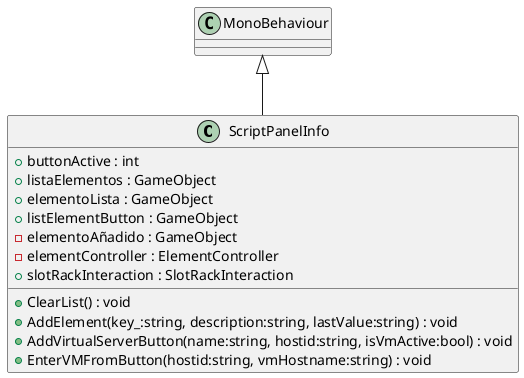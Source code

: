 @startuml
class ScriptPanelInfo {
    + buttonActive : int
    + listaElementos : GameObject
    + elementoLista : GameObject
    + listElementButton : GameObject
    - elementoAñadido : GameObject
    - elementController : ElementController
    + slotRackInteraction : SlotRackInteraction
    + ClearList() : void
    + AddElement(key_:string, description:string, lastValue:string) : void
    + AddVirtualServerButton(name:string, hostid:string, isVmActive:bool) : void
    + EnterVMFromButton(hostid:string, vmHostname:string) : void
}
MonoBehaviour <|-- ScriptPanelInfo
@enduml
